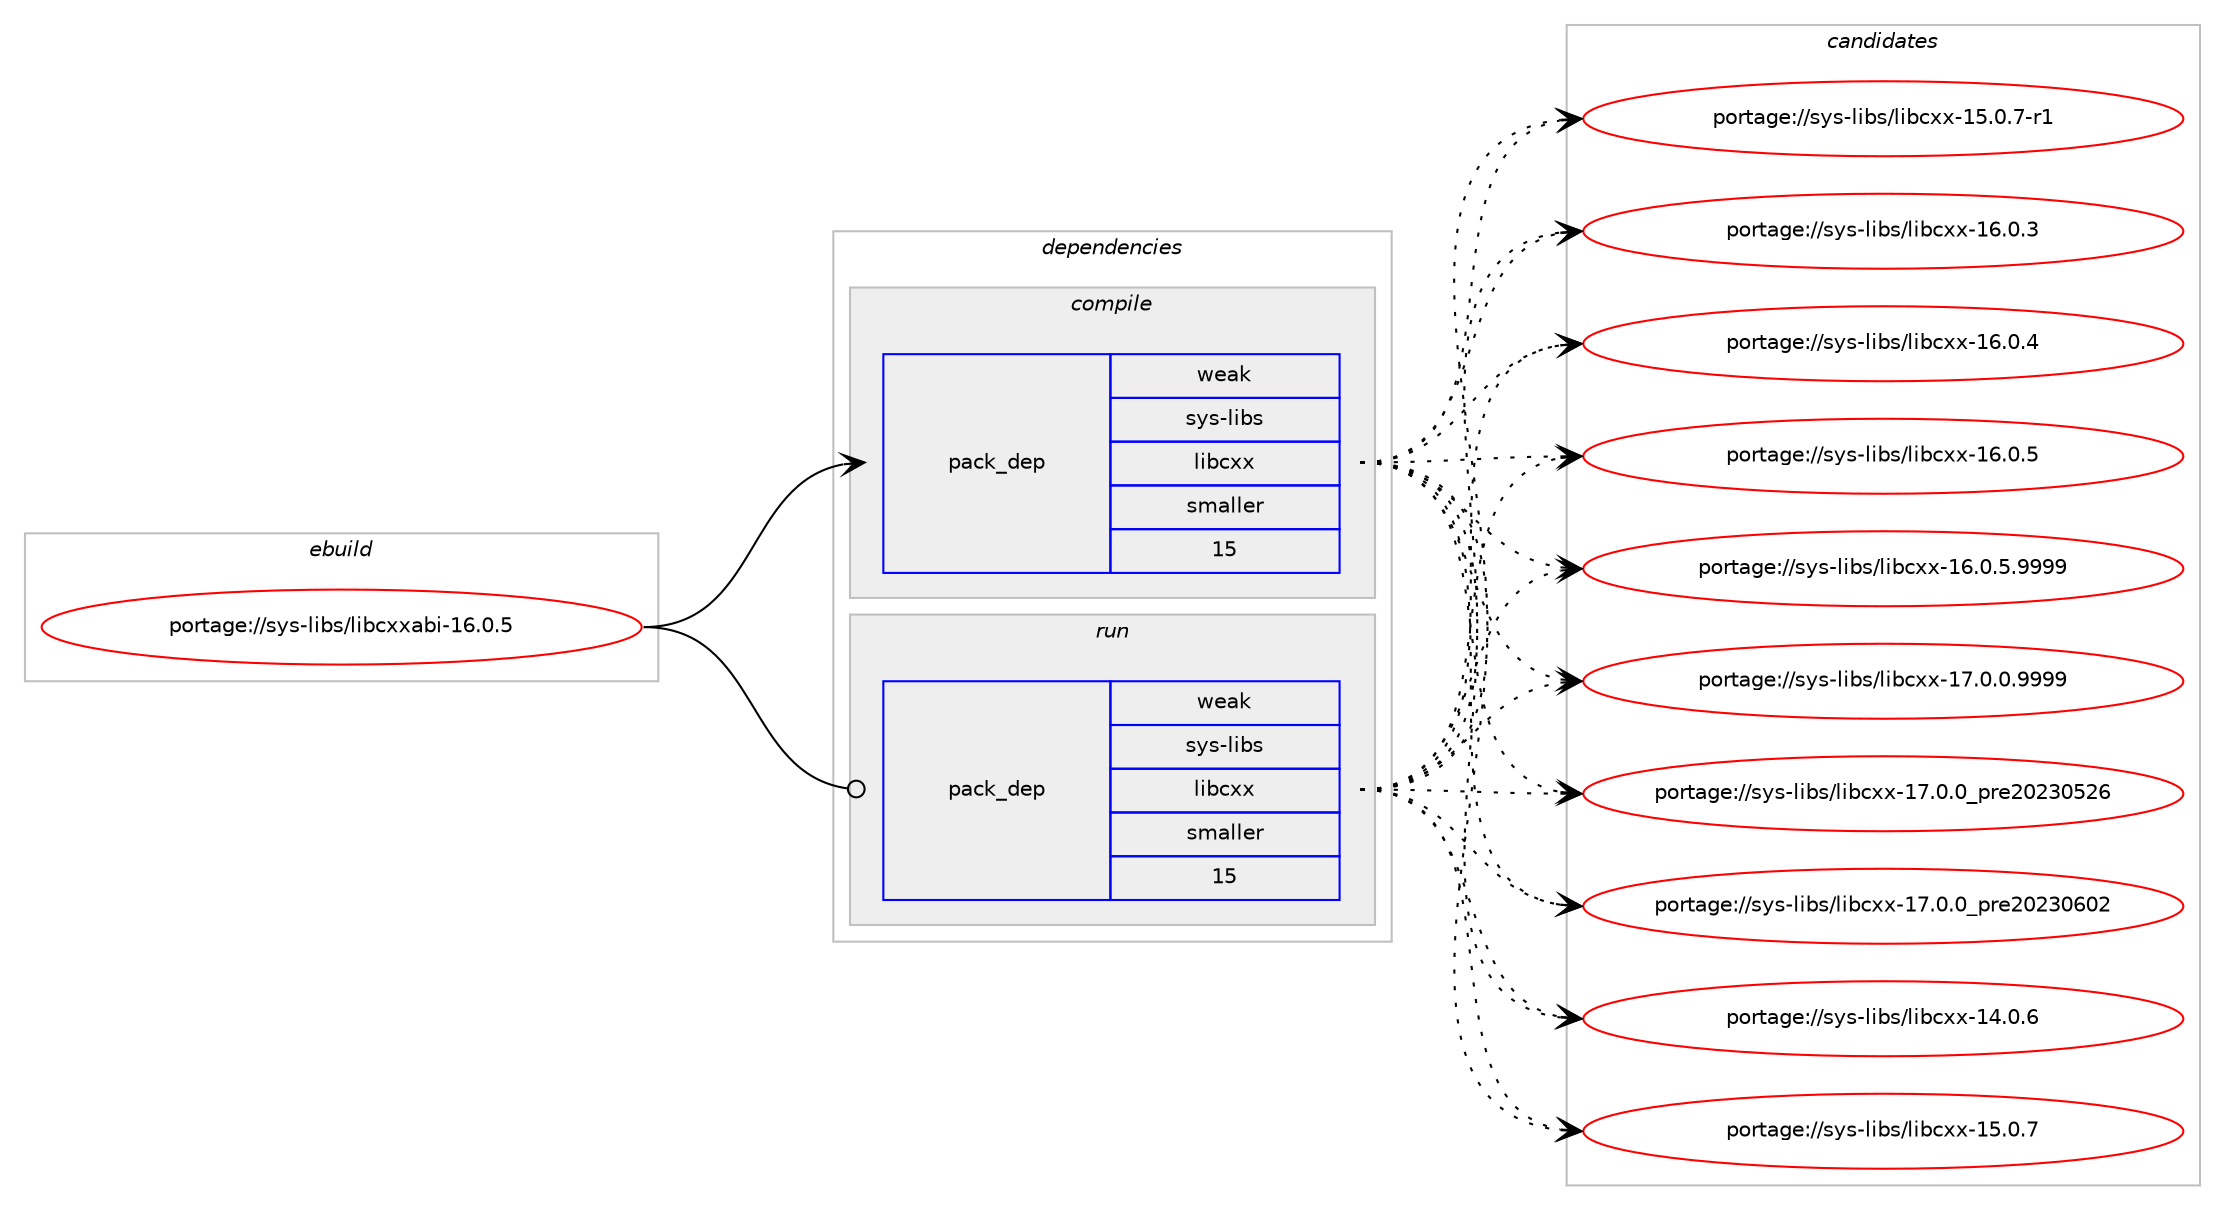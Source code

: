 digraph prolog {

# *************
# Graph options
# *************

newrank=true;
concentrate=true;
compound=true;
graph [rankdir=LR,fontname=Helvetica,fontsize=10,ranksep=1.5];#, ranksep=2.5, nodesep=0.2];
edge  [arrowhead=vee];
node  [fontname=Helvetica,fontsize=10];

# **********
# The ebuild
# **********

subgraph cluster_leftcol {
color=gray;
rank=same;
label=<<i>ebuild</i>>;
id [label="portage://sys-libs/libcxxabi-16.0.5", color=red, width=4, href="../sys-libs/libcxxabi-16.0.5.svg"];
}

# ****************
# The dependencies
# ****************

subgraph cluster_midcol {
color=gray;
label=<<i>dependencies</i>>;
subgraph cluster_compile {
fillcolor="#eeeeee";
style=filled;
label=<<i>compile</i>>;
# *** BEGIN UNKNOWN DEPENDENCY TYPE (TODO) ***
# id -> package_dependency(portage://sys-libs/libcxxabi-16.0.5,install,no,sys-devel,llvm,none,[,,],[slot(16)],[])
# *** END UNKNOWN DEPENDENCY TYPE (TODO) ***

# *** BEGIN UNKNOWN DEPENDENCY TYPE (TODO) ***
# id -> package_dependency(portage://sys-libs/libcxxabi-16.0.5,install,strong,sys-devel,llvm,none,[,,],[slot(0)],[])
# *** END UNKNOWN DEPENDENCY TYPE (TODO) ***

subgraph pack934 {
dependency2305 [label=<<TABLE BORDER="0" CELLBORDER="1" CELLSPACING="0" CELLPADDING="4" WIDTH="220"><TR><TD ROWSPAN="6" CELLPADDING="30">pack_dep</TD></TR><TR><TD WIDTH="110">weak</TD></TR><TR><TD>sys-libs</TD></TR><TR><TD>libcxx</TD></TR><TR><TD>smaller</TD></TR><TR><TD>15</TD></TR></TABLE>>, shape=none, color=blue];
}
id:e -> dependency2305:w [weight=20,style="solid",arrowhead="vee"];
}
subgraph cluster_compileandrun {
fillcolor="#eeeeee";
style=filled;
label=<<i>compile and run</i>>;
}
subgraph cluster_run {
fillcolor="#eeeeee";
style=filled;
label=<<i>run</i>>;
subgraph pack935 {
dependency2306 [label=<<TABLE BORDER="0" CELLBORDER="1" CELLSPACING="0" CELLPADDING="4" WIDTH="220"><TR><TD ROWSPAN="6" CELLPADDING="30">pack_dep</TD></TR><TR><TD WIDTH="110">weak</TD></TR><TR><TD>sys-libs</TD></TR><TR><TD>libcxx</TD></TR><TR><TD>smaller</TD></TR><TR><TD>15</TD></TR></TABLE>>, shape=none, color=blue];
}
id:e -> dependency2306:w [weight=20,style="solid",arrowhead="odot"];
}
}

# **************
# The candidates
# **************

subgraph cluster_choices {
rank=same;
color=gray;
label=<<i>candidates</i>>;

subgraph choice934 {
color=black;
nodesep=1;
choice115121115451081059811547108105989912012045495246484654 [label="portage://sys-libs/libcxx-14.0.6", color=red, width=4,href="../sys-libs/libcxx-14.0.6.svg"];
choice115121115451081059811547108105989912012045495346484655 [label="portage://sys-libs/libcxx-15.0.7", color=red, width=4,href="../sys-libs/libcxx-15.0.7.svg"];
choice1151211154510810598115471081059899120120454953464846554511449 [label="portage://sys-libs/libcxx-15.0.7-r1", color=red, width=4,href="../sys-libs/libcxx-15.0.7-r1.svg"];
choice115121115451081059811547108105989912012045495446484651 [label="portage://sys-libs/libcxx-16.0.3", color=red, width=4,href="../sys-libs/libcxx-16.0.3.svg"];
choice115121115451081059811547108105989912012045495446484652 [label="portage://sys-libs/libcxx-16.0.4", color=red, width=4,href="../sys-libs/libcxx-16.0.4.svg"];
choice115121115451081059811547108105989912012045495446484653 [label="portage://sys-libs/libcxx-16.0.5", color=red, width=4,href="../sys-libs/libcxx-16.0.5.svg"];
choice1151211154510810598115471081059899120120454954464846534657575757 [label="portage://sys-libs/libcxx-16.0.5.9999", color=red, width=4,href="../sys-libs/libcxx-16.0.5.9999.svg"];
choice1151211154510810598115471081059899120120454955464846484657575757 [label="portage://sys-libs/libcxx-17.0.0.9999", color=red, width=4,href="../sys-libs/libcxx-17.0.0.9999.svg"];
choice115121115451081059811547108105989912012045495546484648951121141015048505148535054 [label="portage://sys-libs/libcxx-17.0.0_pre20230526", color=red, width=4,href="../sys-libs/libcxx-17.0.0_pre20230526.svg"];
choice115121115451081059811547108105989912012045495546484648951121141015048505148544850 [label="portage://sys-libs/libcxx-17.0.0_pre20230602", color=red, width=4,href="../sys-libs/libcxx-17.0.0_pre20230602.svg"];
dependency2305:e -> choice115121115451081059811547108105989912012045495246484654:w [style=dotted,weight="100"];
dependency2305:e -> choice115121115451081059811547108105989912012045495346484655:w [style=dotted,weight="100"];
dependency2305:e -> choice1151211154510810598115471081059899120120454953464846554511449:w [style=dotted,weight="100"];
dependency2305:e -> choice115121115451081059811547108105989912012045495446484651:w [style=dotted,weight="100"];
dependency2305:e -> choice115121115451081059811547108105989912012045495446484652:w [style=dotted,weight="100"];
dependency2305:e -> choice115121115451081059811547108105989912012045495446484653:w [style=dotted,weight="100"];
dependency2305:e -> choice1151211154510810598115471081059899120120454954464846534657575757:w [style=dotted,weight="100"];
dependency2305:e -> choice1151211154510810598115471081059899120120454955464846484657575757:w [style=dotted,weight="100"];
dependency2305:e -> choice115121115451081059811547108105989912012045495546484648951121141015048505148535054:w [style=dotted,weight="100"];
dependency2305:e -> choice115121115451081059811547108105989912012045495546484648951121141015048505148544850:w [style=dotted,weight="100"];
}
subgraph choice935 {
color=black;
nodesep=1;
choice115121115451081059811547108105989912012045495246484654 [label="portage://sys-libs/libcxx-14.0.6", color=red, width=4,href="../sys-libs/libcxx-14.0.6.svg"];
choice115121115451081059811547108105989912012045495346484655 [label="portage://sys-libs/libcxx-15.0.7", color=red, width=4,href="../sys-libs/libcxx-15.0.7.svg"];
choice1151211154510810598115471081059899120120454953464846554511449 [label="portage://sys-libs/libcxx-15.0.7-r1", color=red, width=4,href="../sys-libs/libcxx-15.0.7-r1.svg"];
choice115121115451081059811547108105989912012045495446484651 [label="portage://sys-libs/libcxx-16.0.3", color=red, width=4,href="../sys-libs/libcxx-16.0.3.svg"];
choice115121115451081059811547108105989912012045495446484652 [label="portage://sys-libs/libcxx-16.0.4", color=red, width=4,href="../sys-libs/libcxx-16.0.4.svg"];
choice115121115451081059811547108105989912012045495446484653 [label="portage://sys-libs/libcxx-16.0.5", color=red, width=4,href="../sys-libs/libcxx-16.0.5.svg"];
choice1151211154510810598115471081059899120120454954464846534657575757 [label="portage://sys-libs/libcxx-16.0.5.9999", color=red, width=4,href="../sys-libs/libcxx-16.0.5.9999.svg"];
choice1151211154510810598115471081059899120120454955464846484657575757 [label="portage://sys-libs/libcxx-17.0.0.9999", color=red, width=4,href="../sys-libs/libcxx-17.0.0.9999.svg"];
choice115121115451081059811547108105989912012045495546484648951121141015048505148535054 [label="portage://sys-libs/libcxx-17.0.0_pre20230526", color=red, width=4,href="../sys-libs/libcxx-17.0.0_pre20230526.svg"];
choice115121115451081059811547108105989912012045495546484648951121141015048505148544850 [label="portage://sys-libs/libcxx-17.0.0_pre20230602", color=red, width=4,href="../sys-libs/libcxx-17.0.0_pre20230602.svg"];
dependency2306:e -> choice115121115451081059811547108105989912012045495246484654:w [style=dotted,weight="100"];
dependency2306:e -> choice115121115451081059811547108105989912012045495346484655:w [style=dotted,weight="100"];
dependency2306:e -> choice1151211154510810598115471081059899120120454953464846554511449:w [style=dotted,weight="100"];
dependency2306:e -> choice115121115451081059811547108105989912012045495446484651:w [style=dotted,weight="100"];
dependency2306:e -> choice115121115451081059811547108105989912012045495446484652:w [style=dotted,weight="100"];
dependency2306:e -> choice115121115451081059811547108105989912012045495446484653:w [style=dotted,weight="100"];
dependency2306:e -> choice1151211154510810598115471081059899120120454954464846534657575757:w [style=dotted,weight="100"];
dependency2306:e -> choice1151211154510810598115471081059899120120454955464846484657575757:w [style=dotted,weight="100"];
dependency2306:e -> choice115121115451081059811547108105989912012045495546484648951121141015048505148535054:w [style=dotted,weight="100"];
dependency2306:e -> choice115121115451081059811547108105989912012045495546484648951121141015048505148544850:w [style=dotted,weight="100"];
}
}

}
